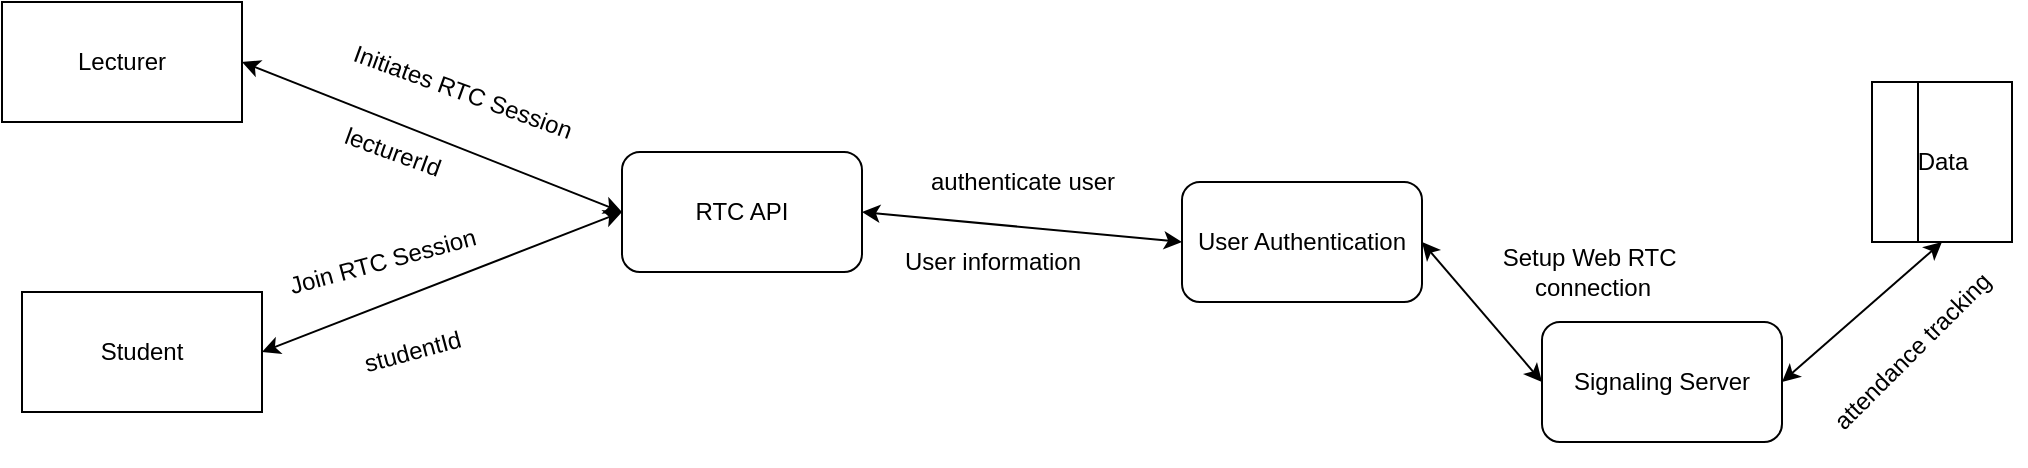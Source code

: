 <mxfile version="24.5.1" type="device">
  <diagram name="Page-1" id="I_N__7R1qf-hX_2UYPis">
    <mxGraphModel dx="1416" dy="827" grid="1" gridSize="10" guides="1" tooltips="1" connect="1" arrows="1" fold="1" page="1" pageScale="1" pageWidth="1100" pageHeight="850" math="0" shadow="0">
      <root>
        <mxCell id="0" />
        <mxCell id="1" parent="0" />
        <mxCell id="rGHCAAevDPpmdZuWyswT-1" value="Lecturer" style="rounded=0;whiteSpace=wrap;html=1;" vertex="1" parent="1">
          <mxGeometry x="20" y="310" width="120" height="60" as="geometry" />
        </mxCell>
        <mxCell id="rGHCAAevDPpmdZuWyswT-3" value="Student" style="rounded=0;whiteSpace=wrap;html=1;" vertex="1" parent="1">
          <mxGeometry x="30" y="455" width="120" height="60" as="geometry" />
        </mxCell>
        <mxCell id="rGHCAAevDPpmdZuWyswT-4" value="RTC API" style="rounded=1;whiteSpace=wrap;html=1;" vertex="1" parent="1">
          <mxGeometry x="330" y="385" width="120" height="60" as="geometry" />
        </mxCell>
        <mxCell id="rGHCAAevDPpmdZuWyswT-5" value="" style="endArrow=classic;startArrow=classic;html=1;rounded=0;exitX=1;exitY=0.5;exitDx=0;exitDy=0;entryX=0;entryY=0.5;entryDx=0;entryDy=0;" edge="1" parent="1" source="rGHCAAevDPpmdZuWyswT-1" target="rGHCAAevDPpmdZuWyswT-4">
          <mxGeometry width="50" height="50" relative="1" as="geometry">
            <mxPoint x="450" y="450" as="sourcePoint" />
            <mxPoint x="500" y="400" as="targetPoint" />
          </mxGeometry>
        </mxCell>
        <mxCell id="rGHCAAevDPpmdZuWyswT-6" value="Initiates RTC Session" style="text;html=1;align=center;verticalAlign=middle;resizable=0;points=[];autosize=1;strokeColor=none;fillColor=none;rotation=20;" vertex="1" parent="1">
          <mxGeometry x="180" y="340" width="140" height="30" as="geometry" />
        </mxCell>
        <mxCell id="rGHCAAevDPpmdZuWyswT-8" value="" style="endArrow=classic;startArrow=classic;html=1;rounded=0;exitX=1;exitY=0.5;exitDx=0;exitDy=0;entryX=0;entryY=0.5;entryDx=0;entryDy=0;" edge="1" parent="1" source="rGHCAAevDPpmdZuWyswT-3" target="rGHCAAevDPpmdZuWyswT-4">
          <mxGeometry width="50" height="50" relative="1" as="geometry">
            <mxPoint x="520" y="450" as="sourcePoint" />
            <mxPoint x="570" y="400" as="targetPoint" />
          </mxGeometry>
        </mxCell>
        <mxCell id="rGHCAAevDPpmdZuWyswT-9" value="Join RTC Session" style="text;html=1;align=center;verticalAlign=middle;resizable=0;points=[];autosize=1;strokeColor=none;fillColor=none;rotation=-15;" vertex="1" parent="1">
          <mxGeometry x="150" y="425" width="120" height="30" as="geometry" />
        </mxCell>
        <mxCell id="rGHCAAevDPpmdZuWyswT-10" value="User Authentication" style="rounded=1;whiteSpace=wrap;html=1;" vertex="1" parent="1">
          <mxGeometry x="610" y="400" width="120" height="60" as="geometry" />
        </mxCell>
        <mxCell id="rGHCAAevDPpmdZuWyswT-11" value="" style="endArrow=classic;startArrow=classic;html=1;rounded=0;entryX=0;entryY=0.5;entryDx=0;entryDy=0;exitX=1;exitY=0.5;exitDx=0;exitDy=0;" edge="1" parent="1" source="rGHCAAevDPpmdZuWyswT-4" target="rGHCAAevDPpmdZuWyswT-10">
          <mxGeometry width="50" height="50" relative="1" as="geometry">
            <mxPoint x="520" y="450" as="sourcePoint" />
            <mxPoint x="570" y="400" as="targetPoint" />
          </mxGeometry>
        </mxCell>
        <mxCell id="rGHCAAevDPpmdZuWyswT-12" value="authenticate user" style="text;html=1;align=center;verticalAlign=middle;resizable=0;points=[];autosize=1;strokeColor=none;fillColor=none;" vertex="1" parent="1">
          <mxGeometry x="470" y="385" width="120" height="30" as="geometry" />
        </mxCell>
        <mxCell id="rGHCAAevDPpmdZuWyswT-13" value="lecturerId" style="text;html=1;align=center;verticalAlign=middle;resizable=0;points=[];autosize=1;strokeColor=none;fillColor=none;rotation=20;" vertex="1" parent="1">
          <mxGeometry x="180" y="370" width="70" height="30" as="geometry" />
        </mxCell>
        <mxCell id="rGHCAAevDPpmdZuWyswT-14" value="studentId" style="text;html=1;align=center;verticalAlign=middle;resizable=0;points=[];autosize=1;strokeColor=none;fillColor=none;rotation=-15;" vertex="1" parent="1">
          <mxGeometry x="190" y="470" width="70" height="30" as="geometry" />
        </mxCell>
        <mxCell id="rGHCAAevDPpmdZuWyswT-15" value="User information" style="text;html=1;align=center;verticalAlign=middle;resizable=0;points=[];autosize=1;strokeColor=none;fillColor=none;" vertex="1" parent="1">
          <mxGeometry x="460" y="425" width="110" height="30" as="geometry" />
        </mxCell>
        <mxCell id="rGHCAAevDPpmdZuWyswT-16" value="Signaling Server" style="rounded=1;whiteSpace=wrap;html=1;" vertex="1" parent="1">
          <mxGeometry x="790" y="470" width="120" height="60" as="geometry" />
        </mxCell>
        <mxCell id="rGHCAAevDPpmdZuWyswT-18" value="" style="endArrow=classic;startArrow=classic;html=1;rounded=0;entryX=0;entryY=0.5;entryDx=0;entryDy=0;exitX=1;exitY=0.5;exitDx=0;exitDy=0;" edge="1" parent="1" source="rGHCAAevDPpmdZuWyswT-10" target="rGHCAAevDPpmdZuWyswT-16">
          <mxGeometry width="50" height="50" relative="1" as="geometry">
            <mxPoint x="520" y="450" as="sourcePoint" />
            <mxPoint x="570" y="400" as="targetPoint" />
          </mxGeometry>
        </mxCell>
        <mxCell id="rGHCAAevDPpmdZuWyswT-19" value="Setup Web RTC&amp;nbsp;&lt;div&gt;connection&lt;/div&gt;" style="text;html=1;align=center;verticalAlign=middle;resizable=0;points=[];autosize=1;strokeColor=none;fillColor=none;" vertex="1" parent="1">
          <mxGeometry x="760" y="425" width="110" height="40" as="geometry" />
        </mxCell>
        <mxCell id="rGHCAAevDPpmdZuWyswT-20" value="" style="swimlane;whiteSpace=wrap;html=1;rotation=-90;" vertex="1" parent="1">
          <mxGeometry x="950" y="355" width="80" height="70" as="geometry" />
        </mxCell>
        <mxCell id="rGHCAAevDPpmdZuWyswT-24" value="Data" style="text;html=1;align=center;verticalAlign=middle;resizable=0;points=[];autosize=1;strokeColor=none;fillColor=none;" vertex="1" parent="rGHCAAevDPpmdZuWyswT-20">
          <mxGeometry x="15" y="20" width="50" height="30" as="geometry" />
        </mxCell>
        <mxCell id="rGHCAAevDPpmdZuWyswT-22" value="" style="endArrow=classic;startArrow=classic;html=1;rounded=0;entryX=0;entryY=0.5;entryDx=0;entryDy=0;exitX=1;exitY=0.5;exitDx=0;exitDy=0;" edge="1" parent="1" source="rGHCAAevDPpmdZuWyswT-16" target="rGHCAAevDPpmdZuWyswT-20">
          <mxGeometry width="50" height="50" relative="1" as="geometry">
            <mxPoint x="520" y="450" as="sourcePoint" />
            <mxPoint x="570" y="400" as="targetPoint" />
          </mxGeometry>
        </mxCell>
        <mxCell id="rGHCAAevDPpmdZuWyswT-23" value="attendance tracking" style="text;html=1;align=center;verticalAlign=middle;resizable=0;points=[];autosize=1;strokeColor=none;fillColor=none;rotation=-45;" vertex="1" parent="1">
          <mxGeometry x="910" y="470" width="130" height="30" as="geometry" />
        </mxCell>
      </root>
    </mxGraphModel>
  </diagram>
</mxfile>

